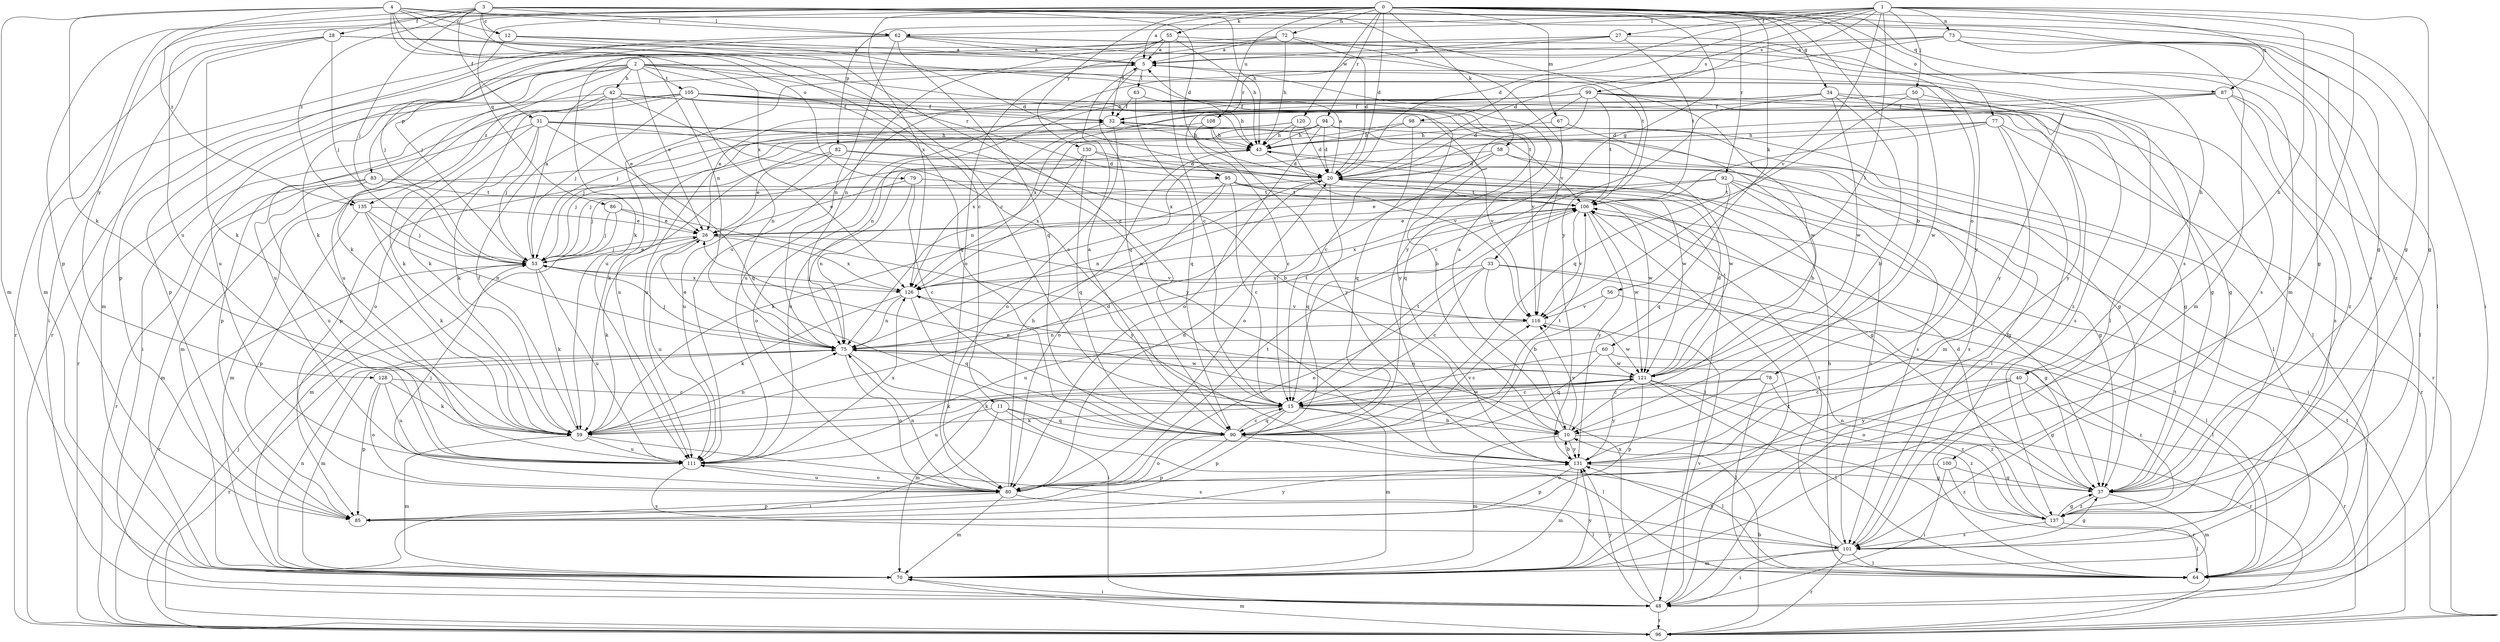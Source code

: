 strict digraph  {
0;
1;
2;
3;
4;
5;
10;
11;
12;
15;
20;
26;
27;
28;
31;
32;
33;
34;
37;
40;
42;
43;
48;
50;
53;
55;
56;
58;
59;
60;
62;
63;
64;
67;
70;
72;
73;
75;
77;
78;
79;
80;
82;
83;
85;
86;
87;
90;
92;
94;
95;
96;
98;
99;
100;
101;
105;
106;
108;
111;
116;
120;
121;
126;
128;
130;
131;
135;
137;
0 -> 5  [label=a];
0 -> 10  [label=b];
0 -> 20  [label=d];
0 -> 33  [label=g];
0 -> 34  [label=g];
0 -> 40  [label=h];
0 -> 48  [label=i];
0 -> 55  [label=k];
0 -> 56  [label=k];
0 -> 58  [label=k];
0 -> 67  [label=m];
0 -> 70  [label=m];
0 -> 72  [label=n];
0 -> 77  [label=o];
0 -> 86  [label=q];
0 -> 87  [label=q];
0 -> 92  [label=r];
0 -> 94  [label=r];
0 -> 108  [label=u];
0 -> 111  [label=u];
0 -> 120  [label=w];
0 -> 126  [label=x];
0 -> 128  [label=y];
0 -> 130  [label=y];
1 -> 20  [label=d];
1 -> 27  [label=f];
1 -> 37  [label=g];
1 -> 40  [label=h];
1 -> 50  [label=j];
1 -> 60  [label=l];
1 -> 62  [label=l];
1 -> 70  [label=m];
1 -> 73  [label=n];
1 -> 82  [label=p];
1 -> 87  [label=q];
1 -> 95  [label=r];
1 -> 98  [label=s];
1 -> 99  [label=s];
1 -> 116  [label=v];
2 -> 26  [label=e];
2 -> 42  [label=h];
2 -> 43  [label=h];
2 -> 59  [label=k];
2 -> 78  [label=o];
2 -> 83  [label=p];
2 -> 85  [label=p];
2 -> 90  [label=q];
2 -> 95  [label=r];
2 -> 100  [label=s];
2 -> 105  [label=t];
2 -> 111  [label=u];
2 -> 135  [label=z];
3 -> 11  [label=c];
3 -> 12  [label=c];
3 -> 20  [label=d];
3 -> 28  [label=f];
3 -> 31  [label=f];
3 -> 37  [label=g];
3 -> 43  [label=h];
3 -> 53  [label=j];
3 -> 62  [label=l];
3 -> 85  [label=p];
3 -> 101  [label=s];
3 -> 131  [label=y];
3 -> 135  [label=z];
4 -> 12  [label=c];
4 -> 15  [label=c];
4 -> 37  [label=g];
4 -> 59  [label=k];
4 -> 62  [label=l];
4 -> 70  [label=m];
4 -> 75  [label=n];
4 -> 79  [label=o];
4 -> 126  [label=x];
4 -> 135  [label=z];
5 -> 63  [label=l];
5 -> 64  [label=l];
5 -> 90  [label=q];
5 -> 111  [label=u];
10 -> 5  [label=a];
10 -> 26  [label=e];
10 -> 70  [label=m];
10 -> 96  [label=r];
10 -> 116  [label=v];
10 -> 131  [label=y];
11 -> 48  [label=i];
11 -> 64  [label=l];
11 -> 90  [label=q];
11 -> 111  [label=u];
11 -> 137  [label=z];
12 -> 5  [label=a];
12 -> 15  [label=c];
12 -> 20  [label=d];
12 -> 85  [label=p];
15 -> 10  [label=b];
15 -> 59  [label=k];
15 -> 70  [label=m];
15 -> 85  [label=p];
15 -> 90  [label=q];
15 -> 106  [label=t];
15 -> 121  [label=w];
20 -> 5  [label=a];
20 -> 37  [label=g];
20 -> 53  [label=j];
20 -> 75  [label=n];
20 -> 90  [label=q];
20 -> 106  [label=t];
26 -> 53  [label=j];
26 -> 59  [label=k];
26 -> 111  [label=u];
26 -> 116  [label=v];
26 -> 126  [label=x];
27 -> 5  [label=a];
27 -> 59  [label=k];
27 -> 106  [label=t];
27 -> 111  [label=u];
27 -> 131  [label=y];
28 -> 5  [label=a];
28 -> 53  [label=j];
28 -> 59  [label=k];
28 -> 70  [label=m];
28 -> 96  [label=r];
28 -> 131  [label=y];
31 -> 10  [label=b];
31 -> 43  [label=h];
31 -> 53  [label=j];
31 -> 59  [label=k];
31 -> 80  [label=o];
31 -> 85  [label=p];
31 -> 90  [label=q];
31 -> 131  [label=y];
32 -> 43  [label=h];
32 -> 64  [label=l];
32 -> 80  [label=o];
32 -> 111  [label=u];
32 -> 126  [label=x];
33 -> 10  [label=b];
33 -> 15  [label=c];
33 -> 37  [label=g];
33 -> 64  [label=l];
33 -> 80  [label=o];
33 -> 126  [label=x];
34 -> 10  [label=b];
34 -> 15  [label=c];
34 -> 32  [label=f];
34 -> 37  [label=g];
34 -> 101  [label=s];
34 -> 121  [label=w];
34 -> 126  [label=x];
37 -> 70  [label=m];
37 -> 75  [label=n];
37 -> 137  [label=z];
40 -> 15  [label=c];
40 -> 37  [label=g];
40 -> 80  [label=o];
40 -> 96  [label=r];
40 -> 131  [label=y];
42 -> 10  [label=b];
42 -> 15  [label=c];
42 -> 26  [label=e];
42 -> 32  [label=f];
42 -> 48  [label=i];
42 -> 59  [label=k];
42 -> 111  [label=u];
43 -> 20  [label=d];
43 -> 53  [label=j];
43 -> 101  [label=s];
48 -> 96  [label=r];
48 -> 106  [label=t];
48 -> 116  [label=v];
48 -> 126  [label=x];
48 -> 131  [label=y];
50 -> 32  [label=f];
50 -> 90  [label=q];
50 -> 121  [label=w];
50 -> 131  [label=y];
53 -> 5  [label=a];
53 -> 26  [label=e];
53 -> 59  [label=k];
53 -> 96  [label=r];
53 -> 111  [label=u];
53 -> 126  [label=x];
55 -> 5  [label=a];
55 -> 15  [label=c];
55 -> 32  [label=f];
55 -> 37  [label=g];
55 -> 43  [label=h];
55 -> 75  [label=n];
55 -> 96  [label=r];
56 -> 64  [label=l];
56 -> 111  [label=u];
56 -> 116  [label=v];
58 -> 20  [label=d];
58 -> 80  [label=o];
58 -> 101  [label=s];
58 -> 111  [label=u];
58 -> 121  [label=w];
59 -> 20  [label=d];
59 -> 32  [label=f];
59 -> 70  [label=m];
59 -> 75  [label=n];
59 -> 101  [label=s];
59 -> 111  [label=u];
60 -> 15  [label=c];
60 -> 90  [label=q];
60 -> 121  [label=w];
60 -> 137  [label=z];
62 -> 5  [label=a];
62 -> 48  [label=i];
62 -> 53  [label=j];
62 -> 75  [label=n];
62 -> 90  [label=q];
62 -> 101  [label=s];
62 -> 106  [label=t];
62 -> 137  [label=z];
63 -> 32  [label=f];
63 -> 43  [label=h];
63 -> 90  [label=q];
63 -> 116  [label=v];
64 -> 43  [label=h];
64 -> 106  [label=t];
67 -> 10  [label=b];
67 -> 43  [label=h];
67 -> 90  [label=q];
70 -> 48  [label=i];
70 -> 75  [label=n];
70 -> 131  [label=y];
72 -> 5  [label=a];
72 -> 20  [label=d];
72 -> 43  [label=h];
72 -> 59  [label=k];
72 -> 80  [label=o];
72 -> 116  [label=v];
73 -> 5  [label=a];
73 -> 20  [label=d];
73 -> 53  [label=j];
73 -> 64  [label=l];
73 -> 70  [label=m];
73 -> 137  [label=z];
75 -> 26  [label=e];
75 -> 48  [label=i];
75 -> 53  [label=j];
75 -> 70  [label=m];
75 -> 80  [label=o];
75 -> 96  [label=r];
75 -> 106  [label=t];
75 -> 121  [label=w];
77 -> 43  [label=h];
77 -> 48  [label=i];
77 -> 70  [label=m];
77 -> 96  [label=r];
77 -> 106  [label=t];
77 -> 126  [label=x];
78 -> 15  [label=c];
78 -> 59  [label=k];
78 -> 64  [label=l];
78 -> 137  [label=z];
79 -> 15  [label=c];
79 -> 26  [label=e];
79 -> 75  [label=n];
79 -> 106  [label=t];
80 -> 20  [label=d];
80 -> 43  [label=h];
80 -> 53  [label=j];
80 -> 64  [label=l];
80 -> 70  [label=m];
80 -> 75  [label=n];
80 -> 85  [label=p];
80 -> 106  [label=t];
80 -> 111  [label=u];
82 -> 20  [label=d];
82 -> 26  [label=e];
82 -> 53  [label=j];
82 -> 96  [label=r];
82 -> 111  [label=u];
83 -> 37  [label=g];
83 -> 70  [label=m];
83 -> 96  [label=r];
83 -> 106  [label=t];
83 -> 111  [label=u];
85 -> 131  [label=y];
86 -> 26  [label=e];
86 -> 53  [label=j];
86 -> 70  [label=m];
86 -> 131  [label=y];
87 -> 20  [label=d];
87 -> 32  [label=f];
87 -> 53  [label=j];
87 -> 64  [label=l];
87 -> 101  [label=s];
87 -> 137  [label=z];
90 -> 5  [label=a];
90 -> 15  [label=c];
90 -> 64  [label=l];
90 -> 80  [label=o];
90 -> 85  [label=p];
90 -> 106  [label=t];
90 -> 116  [label=v];
92 -> 26  [label=e];
92 -> 37  [label=g];
92 -> 48  [label=i];
92 -> 75  [label=n];
92 -> 90  [label=q];
92 -> 101  [label=s];
92 -> 106  [label=t];
94 -> 20  [label=d];
94 -> 37  [label=g];
94 -> 43  [label=h];
94 -> 70  [label=m];
94 -> 75  [label=n];
94 -> 80  [label=o];
94 -> 116  [label=v];
95 -> 15  [label=c];
95 -> 48  [label=i];
95 -> 59  [label=k];
95 -> 70  [label=m];
95 -> 80  [label=o];
95 -> 106  [label=t];
95 -> 121  [label=w];
96 -> 10  [label=b];
96 -> 53  [label=j];
96 -> 70  [label=m];
96 -> 106  [label=t];
98 -> 37  [label=g];
98 -> 43  [label=h];
98 -> 59  [label=k];
98 -> 90  [label=q];
99 -> 15  [label=c];
99 -> 20  [label=d];
99 -> 26  [label=e];
99 -> 32  [label=f];
99 -> 37  [label=g];
99 -> 64  [label=l];
99 -> 75  [label=n];
99 -> 106  [label=t];
99 -> 111  [label=u];
99 -> 121  [label=w];
99 -> 131  [label=y];
100 -> 37  [label=g];
100 -> 48  [label=i];
100 -> 80  [label=o];
100 -> 137  [label=z];
101 -> 32  [label=f];
101 -> 37  [label=g];
101 -> 48  [label=i];
101 -> 64  [label=l];
101 -> 70  [label=m];
101 -> 96  [label=r];
101 -> 106  [label=t];
101 -> 131  [label=y];
105 -> 32  [label=f];
105 -> 53  [label=j];
105 -> 59  [label=k];
105 -> 75  [label=n];
105 -> 96  [label=r];
105 -> 106  [label=t];
105 -> 111  [label=u];
105 -> 131  [label=y];
105 -> 137  [label=z];
106 -> 26  [label=e];
106 -> 116  [label=v];
106 -> 121  [label=w];
106 -> 126  [label=x];
106 -> 131  [label=y];
108 -> 15  [label=c];
108 -> 43  [label=h];
108 -> 85  [label=p];
108 -> 131  [label=y];
111 -> 80  [label=o];
111 -> 101  [label=s];
111 -> 126  [label=x];
116 -> 75  [label=n];
116 -> 121  [label=w];
120 -> 20  [label=d];
120 -> 43  [label=h];
120 -> 53  [label=j];
120 -> 111  [label=u];
120 -> 116  [label=v];
121 -> 15  [label=c];
121 -> 20  [label=d];
121 -> 59  [label=k];
121 -> 64  [label=l];
121 -> 70  [label=m];
121 -> 75  [label=n];
121 -> 85  [label=p];
121 -> 96  [label=r];
121 -> 131  [label=y];
121 -> 137  [label=z];
126 -> 53  [label=j];
126 -> 59  [label=k];
126 -> 75  [label=n];
126 -> 90  [label=q];
126 -> 116  [label=v];
128 -> 15  [label=c];
128 -> 59  [label=k];
128 -> 80  [label=o];
128 -> 85  [label=p];
128 -> 111  [label=u];
130 -> 20  [label=d];
130 -> 80  [label=o];
130 -> 90  [label=q];
130 -> 121  [label=w];
130 -> 126  [label=x];
131 -> 10  [label=b];
131 -> 37  [label=g];
131 -> 70  [label=m];
131 -> 85  [label=p];
135 -> 26  [label=e];
135 -> 53  [label=j];
135 -> 59  [label=k];
135 -> 75  [label=n];
135 -> 85  [label=p];
137 -> 20  [label=d];
137 -> 37  [label=g];
137 -> 64  [label=l];
137 -> 101  [label=s];
}

